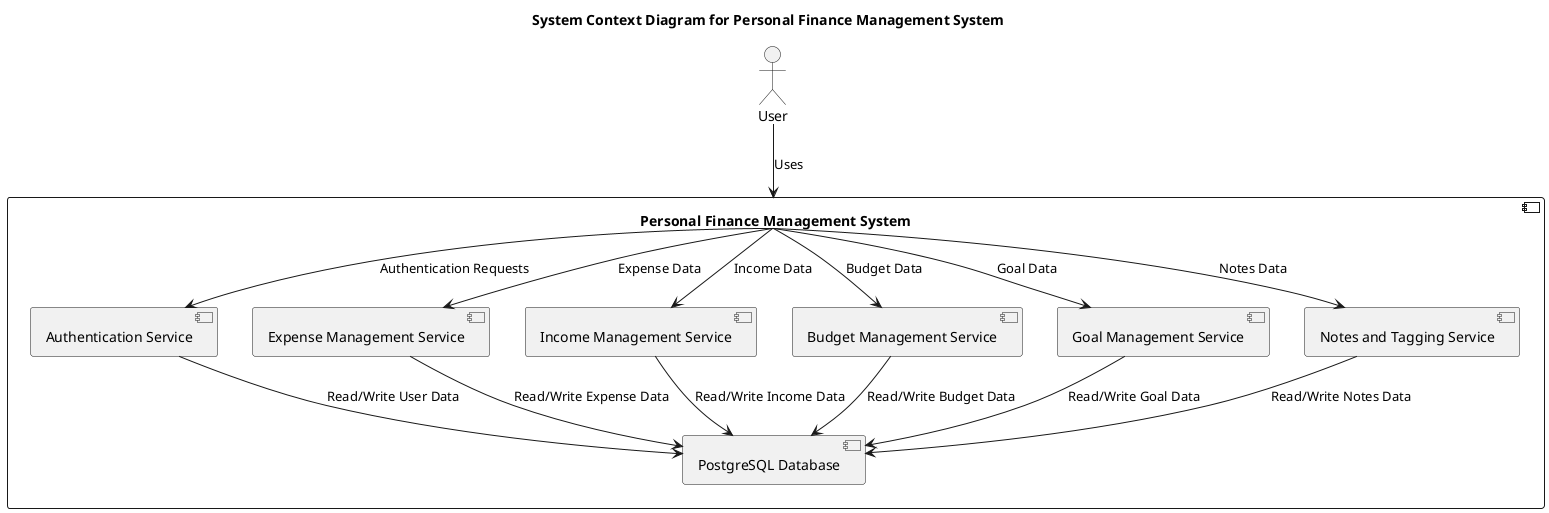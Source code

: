@startuml
!define RECTANGLE component
 
title System Context Diagram for Personal Finance Management System
 
actor User as user
 
RECTANGLE "Personal Finance Management System" as system {
  RECTANGLE "Authentication Service" as auth
  RECTANGLE "Expense Management Service" as expense
  RECTANGLE "Income Management Service" as income
  RECTANGLE "Budget Management Service" as budget
  RECTANGLE "Goal Management Service" as goal
  RECTANGLE "Notes and Tagging Service" as notes
  RECTANGLE "PostgreSQL Database" as db
}
 
user --> system : Uses
 
system --> auth : Authentication Requests
system --> expense : Expense Data
system --> income : Income Data
system --> budget : Budget Data
system --> goal : Goal Data
system --> notes : Notes Data
 
auth --> db : Read/Write User Data
expense --> db : Read/Write Expense Data
income --> db : Read/Write Income Data
budget --> db : Read/Write Budget Data
goal --> db : Read/Write Goal Data
notes --> db : Read/Write Notes Data
@enduml
 
